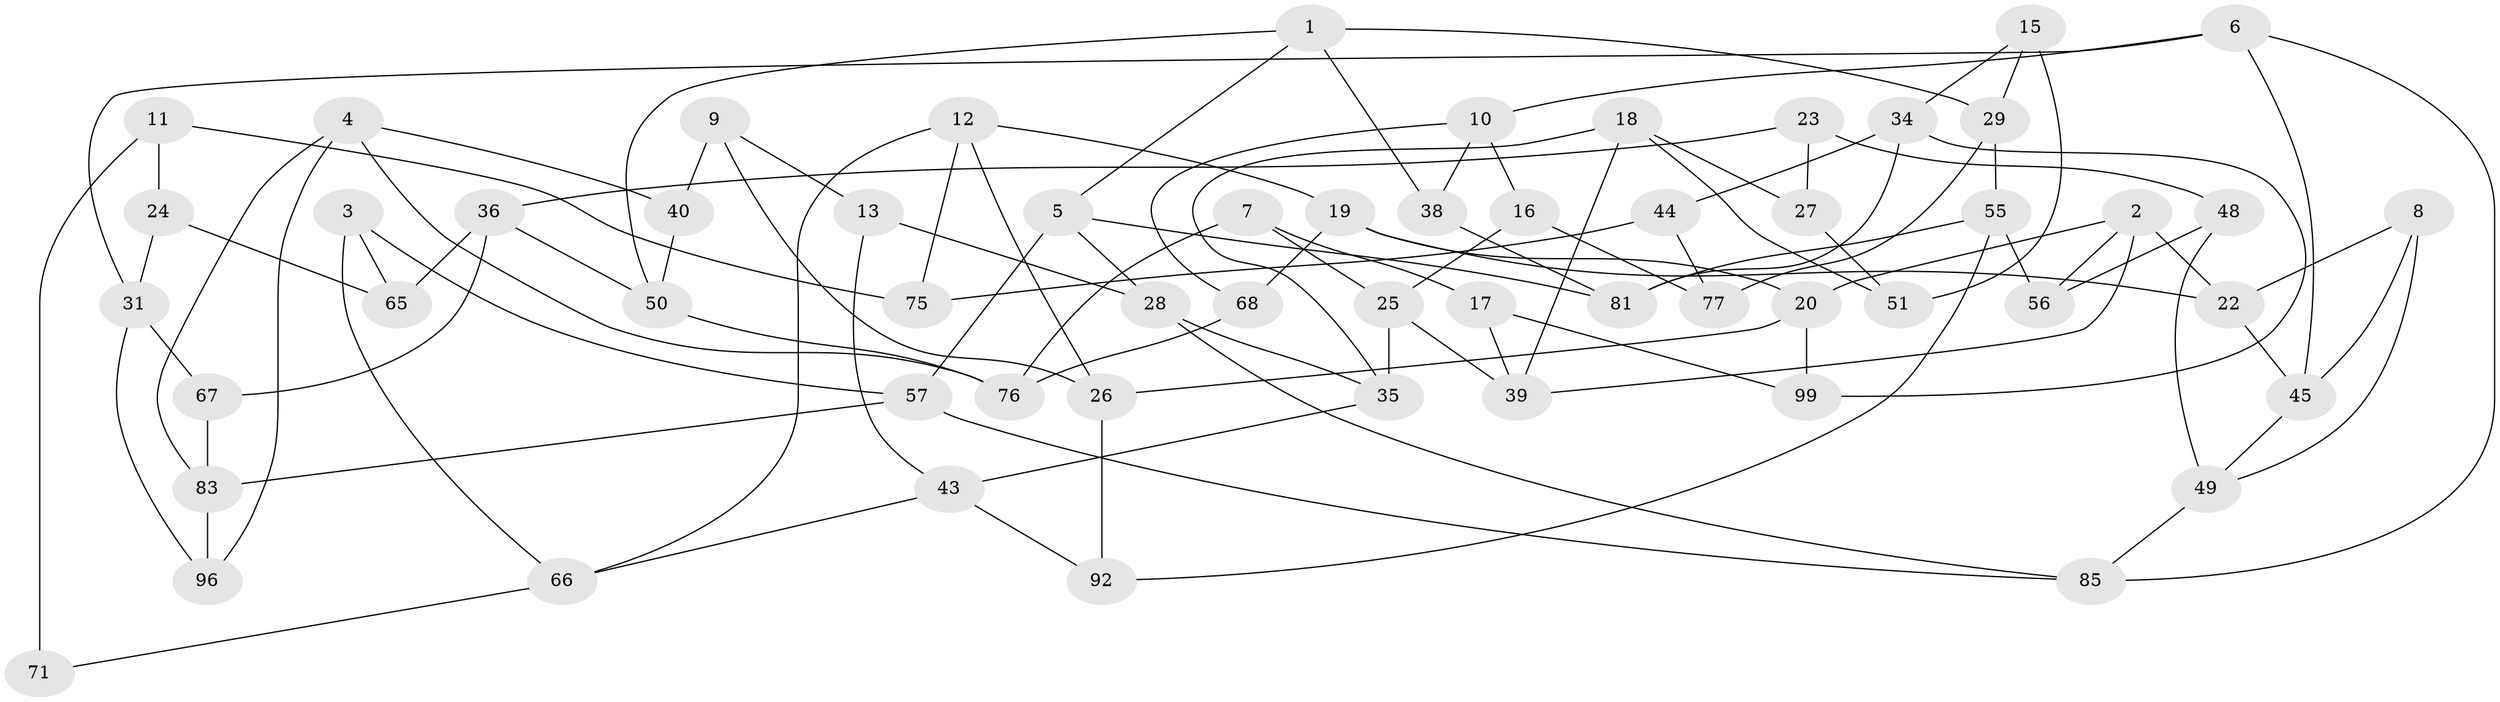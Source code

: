// original degree distribution, {3: 1.0}
// Generated by graph-tools (version 1.1) at 2025/39/02/21/25 10:39:00]
// undirected, 58 vertices, 102 edges
graph export_dot {
graph [start="1"]
  node [color=gray90,style=filled];
  1 [super="+47"];
  2 [super="+14"];
  3;
  4 [super="+91"];
  5 [super="+46"];
  6 [super="+60"];
  7 [super="+82"];
  8;
  9 [super="+97"];
  10 [super="+30"];
  11 [super="+33"];
  12 [super="+74"];
  13;
  15 [super="+21"];
  16;
  17 [super="+54"];
  18 [super="+41"];
  19 [super="+87"];
  20 [super="+100"];
  22 [super="+64"];
  23 [super="+37"];
  24 [super="+70"];
  25 [super="+98"];
  26 [super="+88"];
  27;
  28 [super="+73"];
  29 [super="+32"];
  31 [super="+42"];
  34 [super="+69"];
  35 [super="+59"];
  36 [super="+52"];
  38;
  39 [super="+72"];
  40 [super="+53"];
  43 [super="+79"];
  44;
  45 [super="+58"];
  48 [super="+78"];
  49 [super="+90"];
  50 [super="+63"];
  51 [super="+62"];
  55 [super="+80"];
  56;
  57 [super="+61"];
  65 [super="+89"];
  66 [super="+94"];
  67;
  68;
  71;
  75;
  76 [super="+93"];
  77;
  81 [super="+86"];
  83 [super="+84"];
  85 [super="+95"];
  92;
  96;
  99;
  1 -- 29;
  1 -- 50;
  1 -- 38;
  1 -- 5;
  2 -- 56;
  2 -- 20;
  2 -- 22;
  2 -- 39;
  3 -- 65;
  3 -- 66;
  3 -- 57;
  4 -- 96;
  4 -- 83;
  4 -- 76;
  4 -- 40;
  5 -- 28;
  5 -- 57;
  5 -- 81;
  6 -- 45;
  6 -- 10;
  6 -- 85;
  6 -- 31;
  7 -- 17 [weight=2];
  7 -- 25;
  7 -- 76;
  8 -- 22;
  8 -- 45;
  8 -- 49;
  9 -- 40 [weight=2];
  9 -- 13;
  9 -- 26;
  10 -- 16;
  10 -- 38;
  10 -- 68;
  11 -- 71 [weight=2];
  11 -- 24;
  11 -- 75;
  12 -- 19;
  12 -- 66;
  12 -- 75;
  12 -- 26;
  13 -- 43;
  13 -- 28;
  15 -- 34;
  15 -- 51 [weight=2];
  15 -- 29;
  16 -- 25;
  16 -- 77;
  17 -- 39;
  17 -- 99;
  18 -- 27;
  18 -- 39;
  18 -- 51;
  18 -- 35;
  19 -- 68;
  19 -- 22;
  19 -- 20;
  20 -- 26;
  20 -- 99;
  22 -- 45;
  23 -- 48 [weight=2];
  23 -- 27;
  23 -- 36;
  24 -- 31;
  24 -- 65 [weight=2];
  25 -- 35;
  25 -- 39;
  26 -- 92;
  27 -- 51;
  28 -- 35;
  28 -- 85;
  29 -- 77;
  29 -- 55;
  31 -- 96;
  31 -- 67;
  34 -- 81;
  34 -- 99;
  34 -- 44;
  35 -- 43;
  36 -- 65;
  36 -- 67;
  36 -- 50;
  38 -- 81;
  40 -- 50;
  43 -- 92;
  43 -- 66;
  44 -- 77;
  44 -- 75;
  45 -- 49;
  48 -- 56;
  48 -- 49;
  49 -- 85;
  50 -- 76;
  55 -- 56;
  55 -- 92;
  55 -- 81;
  57 -- 85;
  57 -- 83;
  66 -- 71;
  67 -- 83;
  68 -- 76;
  83 -- 96;
}
